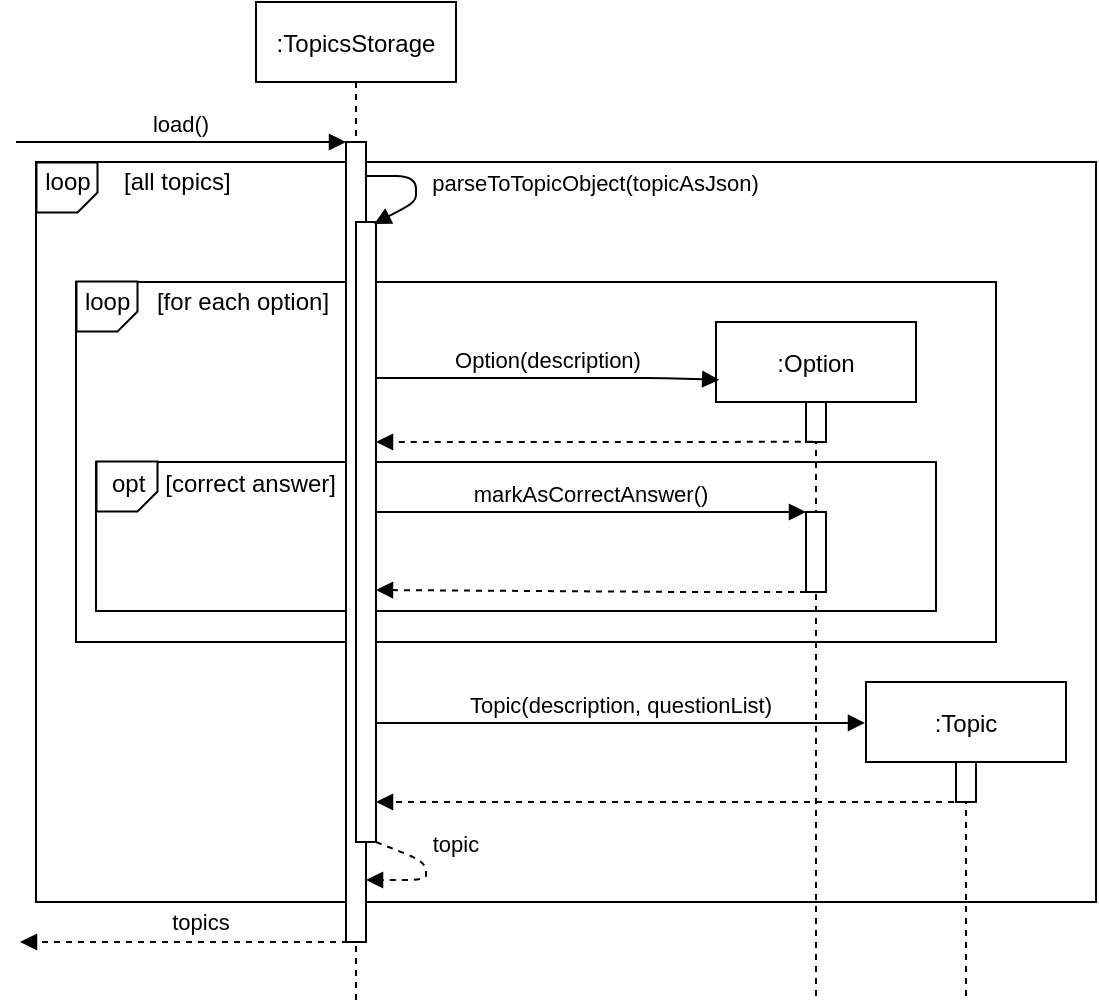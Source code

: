 <mxfile version="13.8.6" type="device"><diagram id="kgpKYQtTHZ0yAKxKKP6v" name="Page-1"><mxGraphModel dx="1770" dy="514" grid="1" gridSize="10" guides="1" tooltips="1" connect="1" arrows="1" fold="1" page="1" pageScale="1" pageWidth="850" pageHeight="1100" math="0" shadow="0"><root><mxCell id="0"/><mxCell id="1" parent="0"/><mxCell id="EkoIC5ULaQSF0Q2F3dAD-61" value="" style="rounded=0;whiteSpace=wrap;html=1;" parent="1" vertex="1"><mxGeometry x="10" y="150" width="530" height="370" as="geometry"/></mxCell><mxCell id="EkoIC5ULaQSF0Q2F3dAD-53" value="" style="rounded=0;whiteSpace=wrap;html=1;" parent="1" vertex="1"><mxGeometry x="30" y="210" width="460" height="180" as="geometry"/></mxCell><mxCell id="EkoIC5ULaQSF0Q2F3dAD-15" value="" style="rounded=0;whiteSpace=wrap;html=1;" parent="1" vertex="1"><mxGeometry x="40" y="300" width="420" height="74.5" as="geometry"/></mxCell><mxCell id="3nuBFxr9cyL0pnOWT2aG-1" value=":TopicsStorage" style="shape=umlLifeline;perimeter=lifelinePerimeter;container=1;collapsible=0;recursiveResize=0;rounded=0;shadow=0;strokeWidth=1;" parent="1" vertex="1"><mxGeometry x="120" y="70" width="100" height="500" as="geometry"/></mxCell><mxCell id="3nuBFxr9cyL0pnOWT2aG-2" value="" style="points=[];perimeter=orthogonalPerimeter;rounded=0;shadow=0;strokeWidth=1;" parent="3nuBFxr9cyL0pnOWT2aG-1" vertex="1"><mxGeometry x="45" y="70" width="10" height="400" as="geometry"/></mxCell><mxCell id="3nuBFxr9cyL0pnOWT2aG-3" value="load()" style="verticalAlign=bottom;startArrow=none;endArrow=block;startSize=8;shadow=0;strokeWidth=1;startFill=0;" parent="3nuBFxr9cyL0pnOWT2aG-1" target="3nuBFxr9cyL0pnOWT2aG-2" edge="1"><mxGeometry relative="1" as="geometry"><mxPoint x="-120" y="70" as="sourcePoint"/></mxGeometry></mxCell><mxCell id="3nuBFxr9cyL0pnOWT2aG-5" value=":Option" style="shape=umlLifeline;perimeter=lifelinePerimeter;container=1;collapsible=0;recursiveResize=0;rounded=0;shadow=0;strokeWidth=1;" parent="1" vertex="1"><mxGeometry x="350" y="230" width="100" height="340" as="geometry"/></mxCell><mxCell id="3nuBFxr9cyL0pnOWT2aG-6" value="" style="points=[];perimeter=orthogonalPerimeter;rounded=0;shadow=0;strokeWidth=1;" parent="3nuBFxr9cyL0pnOWT2aG-5" vertex="1"><mxGeometry x="45" y="40" width="10" height="20" as="geometry"/></mxCell><mxCell id="EkoIC5ULaQSF0Q2F3dAD-10" value="" style="points=[];perimeter=orthogonalPerimeter;rounded=0;shadow=0;strokeWidth=1;" parent="3nuBFxr9cyL0pnOWT2aG-5" vertex="1"><mxGeometry x="45" y="95" width="10" height="40" as="geometry"/></mxCell><mxCell id="3nuBFxr9cyL0pnOWT2aG-7" value="" style="verticalAlign=bottom;endArrow=block;dashed=1;endSize=6;shadow=0;strokeWidth=1;endFill=1;exitX=0.484;exitY=0.176;exitDx=0;exitDy=0;exitPerimeter=0;" parent="1" source="3nuBFxr9cyL0pnOWT2aG-5" target="EkoIC5ULaQSF0Q2F3dAD-3" edge="1"><mxGeometry relative="1" as="geometry"><mxPoint x="187" y="290.469" as="targetPoint"/><mxPoint x="385" y="290" as="sourcePoint"/><Array as="points"><mxPoint x="335" y="290"/></Array></mxGeometry></mxCell><mxCell id="3nuBFxr9cyL0pnOWT2aG-8" value="Option(description)" style="verticalAlign=bottom;endArrow=block;shadow=0;strokeWidth=1;entryX=0.016;entryY=0.085;entryDx=0;entryDy=0;entryPerimeter=0;" parent="1" target="3nuBFxr9cyL0pnOWT2aG-5" edge="1" source="EkoIC5ULaQSF0Q2F3dAD-3"><mxGeometry relative="1" as="geometry"><mxPoint x="187" y="258.57" as="sourcePoint"/><mxPoint x="360" y="259" as="targetPoint"/><Array as="points"><mxPoint x="325" y="258"/></Array></mxGeometry></mxCell><mxCell id="EkoIC5ULaQSF0Q2F3dAD-1" value="" style="verticalAlign=bottom;endArrow=block;dashed=1;endSize=6;exitX=0.5;exitY=1;shadow=0;strokeWidth=1;exitDx=0;exitDy=0;exitPerimeter=0;endFill=1;" parent="1" edge="1"><mxGeometry relative="1" as="geometry"><mxPoint x="2" y="540" as="targetPoint"/><mxPoint x="172" y="540" as="sourcePoint"/></mxGeometry></mxCell><mxCell id="EkoIC5ULaQSF0Q2F3dAD-52" value="topics" style="edgeLabel;html=1;align=center;verticalAlign=middle;resizable=0;points=[];" parent="EkoIC5ULaQSF0Q2F3dAD-1" vertex="1" connectable="0"><mxGeometry x="-0.196" relative="1" as="geometry"><mxPoint x="-11.67" y="-10" as="offset"/></mxGeometry></mxCell><mxCell id="EkoIC5ULaQSF0Q2F3dAD-3" value="" style="points=[];perimeter=orthogonalPerimeter;rounded=0;shadow=0;strokeWidth=1;" parent="1" vertex="1"><mxGeometry x="170" y="180" width="10" height="310" as="geometry"/></mxCell><mxCell id="EkoIC5ULaQSF0Q2F3dAD-5" value="parseToTopicObject(topicAsJson)" style="verticalAlign=bottom;endArrow=block;shadow=0;strokeWidth=1;" parent="1" source="3nuBFxr9cyL0pnOWT2aG-2" edge="1"><mxGeometry x="0.232" y="90" relative="1" as="geometry"><mxPoint x="185" y="192" as="sourcePoint"/><mxPoint x="179" y="181" as="targetPoint"/><Array as="points"><mxPoint x="200" y="157"/><mxPoint x="200" y="170"/></Array><mxPoint x="48" y="-80" as="offset"/></mxGeometry></mxCell><mxCell id="EkoIC5ULaQSF0Q2F3dAD-11" value="markAsCorrectAnswer()" style="verticalAlign=bottom;endArrow=block;shadow=0;strokeWidth=1;" parent="1" target="EkoIC5ULaQSF0Q2F3dAD-10" edge="1"><mxGeometry relative="1" as="geometry"><mxPoint x="180" y="325" as="sourcePoint"/><mxPoint x="340" y="325" as="targetPoint"/><Array as="points"><mxPoint x="325" y="325"/></Array></mxGeometry></mxCell><mxCell id="EkoIC5ULaQSF0Q2F3dAD-14" value="" style="verticalAlign=bottom;endArrow=block;dashed=1;endSize=6;shadow=0;strokeWidth=1;endFill=1;" parent="1" source="EkoIC5ULaQSF0Q2F3dAD-10" edge="1"><mxGeometry relative="1" as="geometry"><mxPoint x="180" y="364" as="targetPoint"/><mxPoint x="385" y="365" as="sourcePoint"/><Array as="points"><mxPoint x="335" y="365"/></Array></mxGeometry></mxCell><mxCell id="EkoIC5ULaQSF0Q2F3dAD-18" value="" style="shape=card;whiteSpace=wrap;html=1;rotation=90;direction=south;size=10;" parent="1" vertex="1"><mxGeometry x="43" y="297" width="25" height="30.5" as="geometry"/></mxCell><mxCell id="EkoIC5ULaQSF0Q2F3dAD-19" value="opt&amp;nbsp; &amp;nbsp;[correct answer]" style="text;html=1;strokeColor=none;fillColor=none;align=center;verticalAlign=middle;whiteSpace=wrap;rounded=0;" parent="1" vertex="1"><mxGeometry x="44.5" y="301.25" width="117.5" height="20" as="geometry"/></mxCell><mxCell id="EkoIC5ULaQSF0Q2F3dAD-46" value=":Topic" style="shape=umlLifeline;perimeter=lifelinePerimeter;container=1;collapsible=0;recursiveResize=0;rounded=0;shadow=0;strokeWidth=1;" parent="1" vertex="1"><mxGeometry x="425" y="410" width="100" height="160" as="geometry"/></mxCell><mxCell id="EkoIC5ULaQSF0Q2F3dAD-47" value="" style="points=[];perimeter=orthogonalPerimeter;rounded=0;shadow=0;strokeWidth=1;" parent="EkoIC5ULaQSF0Q2F3dAD-46" vertex="1"><mxGeometry x="45" y="40" width="10" height="20" as="geometry"/></mxCell><mxCell id="EkoIC5ULaQSF0Q2F3dAD-49" value="" style="verticalAlign=bottom;endArrow=block;dashed=1;endSize=6;shadow=0;strokeWidth=1;endFill=1;" parent="EkoIC5ULaQSF0Q2F3dAD-46" edge="1" target="EkoIC5ULaQSF0Q2F3dAD-3"><mxGeometry relative="1" as="geometry"><mxPoint x="-330" y="60" as="targetPoint"/><mxPoint x="50" y="60" as="sourcePoint"/><Array as="points"/></mxGeometry></mxCell><mxCell id="EkoIC5ULaQSF0Q2F3dAD-48" value="Topic(description, questionList)" style="verticalAlign=bottom;endArrow=block;shadow=0;strokeWidth=1;entryX=-0.005;entryY=0.128;entryDx=0;entryDy=0;entryPerimeter=0;" parent="1" edge="1" target="EkoIC5ULaQSF0Q2F3dAD-46" source="EkoIC5ULaQSF0Q2F3dAD-3"><mxGeometry relative="1" as="geometry"><mxPoint x="180" y="560.0" as="sourcePoint"/><mxPoint x="510" y="559" as="targetPoint"/><Array as="points"/></mxGeometry></mxCell><mxCell id="EkoIC5ULaQSF0Q2F3dAD-50" value="topic" style="verticalAlign=bottom;endArrow=block;shadow=0;strokeWidth=1;dashed=1;" parent="1" edge="1"><mxGeometry x="-0.183" y="15" relative="1" as="geometry"><mxPoint x="180" y="490.0" as="sourcePoint"/><mxPoint x="175" y="509.0" as="targetPoint"/><Array as="points"><mxPoint x="205" y="500"/><mxPoint x="205" y="509"/></Array><mxPoint as="offset"/></mxGeometry></mxCell><mxCell id="EkoIC5ULaQSF0Q2F3dAD-54" value="" style="shape=card;whiteSpace=wrap;html=1;rotation=90;direction=south;size=10;" parent="1" vertex="1"><mxGeometry x="33" y="207" width="25" height="30.5" as="geometry"/></mxCell><mxCell id="EkoIC5ULaQSF0Q2F3dAD-55" value="loop&amp;nbsp; &amp;nbsp; [for each option]" style="text;html=1;strokeColor=none;fillColor=none;align=center;verticalAlign=middle;whiteSpace=wrap;rounded=0;" parent="1" vertex="1"><mxGeometry x="18" y="210" width="155" height="20" as="geometry"/></mxCell><mxCell id="EkoIC5ULaQSF0Q2F3dAD-62" value="" style="shape=card;whiteSpace=wrap;html=1;rotation=90;direction=south;size=10;" parent="1" vertex="1"><mxGeometry x="13" y="147.5" width="25" height="30.5" as="geometry"/></mxCell><mxCell id="EkoIC5ULaQSF0Q2F3dAD-63" value="loop&amp;nbsp; &amp;nbsp; &amp;nbsp;[all topics]" style="text;html=1;strokeColor=none;fillColor=none;align=center;verticalAlign=middle;whiteSpace=wrap;rounded=0;" parent="1" vertex="1"><mxGeometry x="2" y="150" width="117.5" height="20" as="geometry"/></mxCell></root></mxGraphModel></diagram></mxfile>